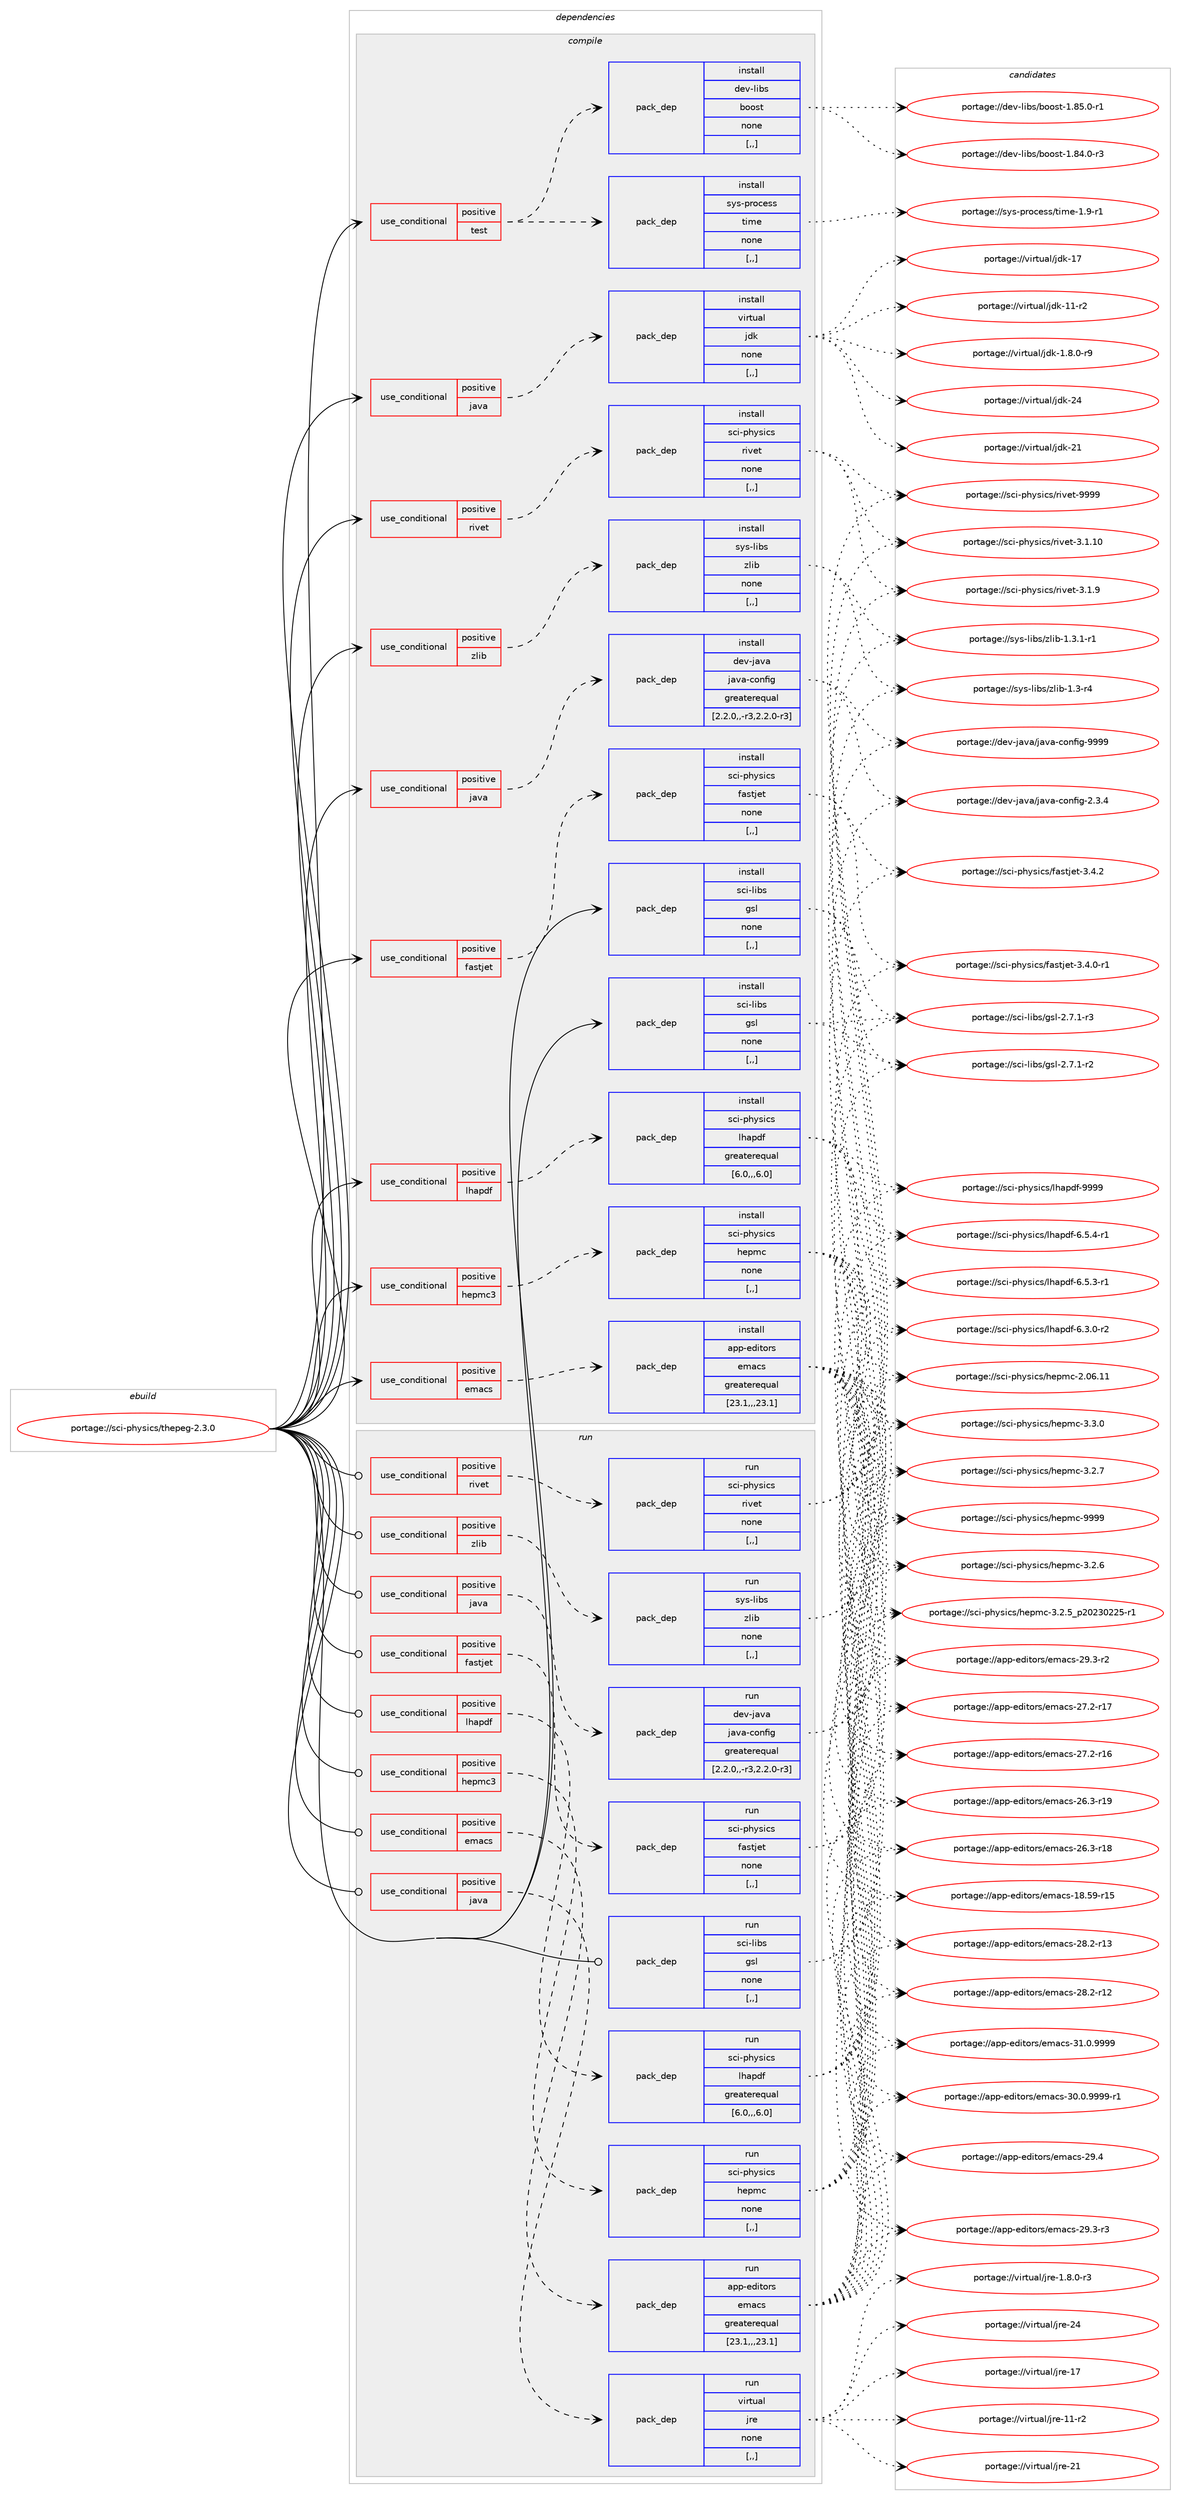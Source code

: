 digraph prolog {

# *************
# Graph options
# *************

newrank=true;
concentrate=true;
compound=true;
graph [rankdir=LR,fontname=Helvetica,fontsize=10,ranksep=1.5];#, ranksep=2.5, nodesep=0.2];
edge  [arrowhead=vee];
node  [fontname=Helvetica,fontsize=10];

# **********
# The ebuild
# **********

subgraph cluster_leftcol {
color=gray;
label=<<i>ebuild</i>>;
id [label="portage://sci-physics/thepeg-2.3.0", color=red, width=4, href="../sci-physics/thepeg-2.3.0.svg"];
}

# ****************
# The dependencies
# ****************

subgraph cluster_midcol {
color=gray;
label=<<i>dependencies</i>>;
subgraph cluster_compile {
fillcolor="#eeeeee";
style=filled;
label=<<i>compile</i>>;
subgraph cond109758 {
dependency412826 [label=<<TABLE BORDER="0" CELLBORDER="1" CELLSPACING="0" CELLPADDING="4"><TR><TD ROWSPAN="3" CELLPADDING="10">use_conditional</TD></TR><TR><TD>positive</TD></TR><TR><TD>emacs</TD></TR></TABLE>>, shape=none, color=red];
subgraph pack300156 {
dependency412827 [label=<<TABLE BORDER="0" CELLBORDER="1" CELLSPACING="0" CELLPADDING="4" WIDTH="220"><TR><TD ROWSPAN="6" CELLPADDING="30">pack_dep</TD></TR><TR><TD WIDTH="110">install</TD></TR><TR><TD>app-editors</TD></TR><TR><TD>emacs</TD></TR><TR><TD>greaterequal</TD></TR><TR><TD>[23.1,,,23.1]</TD></TR></TABLE>>, shape=none, color=blue];
}
dependency412826:e -> dependency412827:w [weight=20,style="dashed",arrowhead="vee"];
}
id:e -> dependency412826:w [weight=20,style="solid",arrowhead="vee"];
subgraph cond109759 {
dependency412828 [label=<<TABLE BORDER="0" CELLBORDER="1" CELLSPACING="0" CELLPADDING="4"><TR><TD ROWSPAN="3" CELLPADDING="10">use_conditional</TD></TR><TR><TD>positive</TD></TR><TR><TD>fastjet</TD></TR></TABLE>>, shape=none, color=red];
subgraph pack300157 {
dependency412829 [label=<<TABLE BORDER="0" CELLBORDER="1" CELLSPACING="0" CELLPADDING="4" WIDTH="220"><TR><TD ROWSPAN="6" CELLPADDING="30">pack_dep</TD></TR><TR><TD WIDTH="110">install</TD></TR><TR><TD>sci-physics</TD></TR><TR><TD>fastjet</TD></TR><TR><TD>none</TD></TR><TR><TD>[,,]</TD></TR></TABLE>>, shape=none, color=blue];
}
dependency412828:e -> dependency412829:w [weight=20,style="dashed",arrowhead="vee"];
}
id:e -> dependency412828:w [weight=20,style="solid",arrowhead="vee"];
subgraph cond109760 {
dependency412830 [label=<<TABLE BORDER="0" CELLBORDER="1" CELLSPACING="0" CELLPADDING="4"><TR><TD ROWSPAN="3" CELLPADDING="10">use_conditional</TD></TR><TR><TD>positive</TD></TR><TR><TD>hepmc3</TD></TR></TABLE>>, shape=none, color=red];
subgraph pack300158 {
dependency412831 [label=<<TABLE BORDER="0" CELLBORDER="1" CELLSPACING="0" CELLPADDING="4" WIDTH="220"><TR><TD ROWSPAN="6" CELLPADDING="30">pack_dep</TD></TR><TR><TD WIDTH="110">install</TD></TR><TR><TD>sci-physics</TD></TR><TR><TD>hepmc</TD></TR><TR><TD>none</TD></TR><TR><TD>[,,]</TD></TR></TABLE>>, shape=none, color=blue];
}
dependency412830:e -> dependency412831:w [weight=20,style="dashed",arrowhead="vee"];
}
id:e -> dependency412830:w [weight=20,style="solid",arrowhead="vee"];
subgraph cond109761 {
dependency412832 [label=<<TABLE BORDER="0" CELLBORDER="1" CELLSPACING="0" CELLPADDING="4"><TR><TD ROWSPAN="3" CELLPADDING="10">use_conditional</TD></TR><TR><TD>positive</TD></TR><TR><TD>java</TD></TR></TABLE>>, shape=none, color=red];
subgraph pack300159 {
dependency412833 [label=<<TABLE BORDER="0" CELLBORDER="1" CELLSPACING="0" CELLPADDING="4" WIDTH="220"><TR><TD ROWSPAN="6" CELLPADDING="30">pack_dep</TD></TR><TR><TD WIDTH="110">install</TD></TR><TR><TD>dev-java</TD></TR><TR><TD>java-config</TD></TR><TR><TD>greaterequal</TD></TR><TR><TD>[2.2.0,,-r3,2.2.0-r3]</TD></TR></TABLE>>, shape=none, color=blue];
}
dependency412832:e -> dependency412833:w [weight=20,style="dashed",arrowhead="vee"];
}
id:e -> dependency412832:w [weight=20,style="solid",arrowhead="vee"];
subgraph cond109762 {
dependency412834 [label=<<TABLE BORDER="0" CELLBORDER="1" CELLSPACING="0" CELLPADDING="4"><TR><TD ROWSPAN="3" CELLPADDING="10">use_conditional</TD></TR><TR><TD>positive</TD></TR><TR><TD>java</TD></TR></TABLE>>, shape=none, color=red];
subgraph pack300160 {
dependency412835 [label=<<TABLE BORDER="0" CELLBORDER="1" CELLSPACING="0" CELLPADDING="4" WIDTH="220"><TR><TD ROWSPAN="6" CELLPADDING="30">pack_dep</TD></TR><TR><TD WIDTH="110">install</TD></TR><TR><TD>virtual</TD></TR><TR><TD>jdk</TD></TR><TR><TD>none</TD></TR><TR><TD>[,,]</TD></TR></TABLE>>, shape=none, color=blue];
}
dependency412834:e -> dependency412835:w [weight=20,style="dashed",arrowhead="vee"];
}
id:e -> dependency412834:w [weight=20,style="solid",arrowhead="vee"];
subgraph cond109763 {
dependency412836 [label=<<TABLE BORDER="0" CELLBORDER="1" CELLSPACING="0" CELLPADDING="4"><TR><TD ROWSPAN="3" CELLPADDING="10">use_conditional</TD></TR><TR><TD>positive</TD></TR><TR><TD>lhapdf</TD></TR></TABLE>>, shape=none, color=red];
subgraph pack300161 {
dependency412837 [label=<<TABLE BORDER="0" CELLBORDER="1" CELLSPACING="0" CELLPADDING="4" WIDTH="220"><TR><TD ROWSPAN="6" CELLPADDING="30">pack_dep</TD></TR><TR><TD WIDTH="110">install</TD></TR><TR><TD>sci-physics</TD></TR><TR><TD>lhapdf</TD></TR><TR><TD>greaterequal</TD></TR><TR><TD>[6.0,,,6.0]</TD></TR></TABLE>>, shape=none, color=blue];
}
dependency412836:e -> dependency412837:w [weight=20,style="dashed",arrowhead="vee"];
}
id:e -> dependency412836:w [weight=20,style="solid",arrowhead="vee"];
subgraph cond109764 {
dependency412838 [label=<<TABLE BORDER="0" CELLBORDER="1" CELLSPACING="0" CELLPADDING="4"><TR><TD ROWSPAN="3" CELLPADDING="10">use_conditional</TD></TR><TR><TD>positive</TD></TR><TR><TD>rivet</TD></TR></TABLE>>, shape=none, color=red];
subgraph pack300162 {
dependency412839 [label=<<TABLE BORDER="0" CELLBORDER="1" CELLSPACING="0" CELLPADDING="4" WIDTH="220"><TR><TD ROWSPAN="6" CELLPADDING="30">pack_dep</TD></TR><TR><TD WIDTH="110">install</TD></TR><TR><TD>sci-physics</TD></TR><TR><TD>rivet</TD></TR><TR><TD>none</TD></TR><TR><TD>[,,]</TD></TR></TABLE>>, shape=none, color=blue];
}
dependency412838:e -> dependency412839:w [weight=20,style="dashed",arrowhead="vee"];
}
id:e -> dependency412838:w [weight=20,style="solid",arrowhead="vee"];
subgraph cond109765 {
dependency412840 [label=<<TABLE BORDER="0" CELLBORDER="1" CELLSPACING="0" CELLPADDING="4"><TR><TD ROWSPAN="3" CELLPADDING="10">use_conditional</TD></TR><TR><TD>positive</TD></TR><TR><TD>test</TD></TR></TABLE>>, shape=none, color=red];
subgraph pack300163 {
dependency412841 [label=<<TABLE BORDER="0" CELLBORDER="1" CELLSPACING="0" CELLPADDING="4" WIDTH="220"><TR><TD ROWSPAN="6" CELLPADDING="30">pack_dep</TD></TR><TR><TD WIDTH="110">install</TD></TR><TR><TD>sys-process</TD></TR><TR><TD>time</TD></TR><TR><TD>none</TD></TR><TR><TD>[,,]</TD></TR></TABLE>>, shape=none, color=blue];
}
dependency412840:e -> dependency412841:w [weight=20,style="dashed",arrowhead="vee"];
subgraph pack300164 {
dependency412842 [label=<<TABLE BORDER="0" CELLBORDER="1" CELLSPACING="0" CELLPADDING="4" WIDTH="220"><TR><TD ROWSPAN="6" CELLPADDING="30">pack_dep</TD></TR><TR><TD WIDTH="110">install</TD></TR><TR><TD>dev-libs</TD></TR><TR><TD>boost</TD></TR><TR><TD>none</TD></TR><TR><TD>[,,]</TD></TR></TABLE>>, shape=none, color=blue];
}
dependency412840:e -> dependency412842:w [weight=20,style="dashed",arrowhead="vee"];
}
id:e -> dependency412840:w [weight=20,style="solid",arrowhead="vee"];
subgraph cond109766 {
dependency412843 [label=<<TABLE BORDER="0" CELLBORDER="1" CELLSPACING="0" CELLPADDING="4"><TR><TD ROWSPAN="3" CELLPADDING="10">use_conditional</TD></TR><TR><TD>positive</TD></TR><TR><TD>zlib</TD></TR></TABLE>>, shape=none, color=red];
subgraph pack300165 {
dependency412844 [label=<<TABLE BORDER="0" CELLBORDER="1" CELLSPACING="0" CELLPADDING="4" WIDTH="220"><TR><TD ROWSPAN="6" CELLPADDING="30">pack_dep</TD></TR><TR><TD WIDTH="110">install</TD></TR><TR><TD>sys-libs</TD></TR><TR><TD>zlib</TD></TR><TR><TD>none</TD></TR><TR><TD>[,,]</TD></TR></TABLE>>, shape=none, color=blue];
}
dependency412843:e -> dependency412844:w [weight=20,style="dashed",arrowhead="vee"];
}
id:e -> dependency412843:w [weight=20,style="solid",arrowhead="vee"];
subgraph pack300166 {
dependency412845 [label=<<TABLE BORDER="0" CELLBORDER="1" CELLSPACING="0" CELLPADDING="4" WIDTH="220"><TR><TD ROWSPAN="6" CELLPADDING="30">pack_dep</TD></TR><TR><TD WIDTH="110">install</TD></TR><TR><TD>sci-libs</TD></TR><TR><TD>gsl</TD></TR><TR><TD>none</TD></TR><TR><TD>[,,]</TD></TR></TABLE>>, shape=none, color=blue];
}
id:e -> dependency412845:w [weight=20,style="solid",arrowhead="vee"];
subgraph pack300167 {
dependency412846 [label=<<TABLE BORDER="0" CELLBORDER="1" CELLSPACING="0" CELLPADDING="4" WIDTH="220"><TR><TD ROWSPAN="6" CELLPADDING="30">pack_dep</TD></TR><TR><TD WIDTH="110">install</TD></TR><TR><TD>sci-libs</TD></TR><TR><TD>gsl</TD></TR><TR><TD>none</TD></TR><TR><TD>[,,]</TD></TR></TABLE>>, shape=none, color=blue];
}
id:e -> dependency412846:w [weight=20,style="solid",arrowhead="vee"];
}
subgraph cluster_compileandrun {
fillcolor="#eeeeee";
style=filled;
label=<<i>compile and run</i>>;
}
subgraph cluster_run {
fillcolor="#eeeeee";
style=filled;
label=<<i>run</i>>;
subgraph cond109767 {
dependency412847 [label=<<TABLE BORDER="0" CELLBORDER="1" CELLSPACING="0" CELLPADDING="4"><TR><TD ROWSPAN="3" CELLPADDING="10">use_conditional</TD></TR><TR><TD>positive</TD></TR><TR><TD>emacs</TD></TR></TABLE>>, shape=none, color=red];
subgraph pack300168 {
dependency412848 [label=<<TABLE BORDER="0" CELLBORDER="1" CELLSPACING="0" CELLPADDING="4" WIDTH="220"><TR><TD ROWSPAN="6" CELLPADDING="30">pack_dep</TD></TR><TR><TD WIDTH="110">run</TD></TR><TR><TD>app-editors</TD></TR><TR><TD>emacs</TD></TR><TR><TD>greaterequal</TD></TR><TR><TD>[23.1,,,23.1]</TD></TR></TABLE>>, shape=none, color=blue];
}
dependency412847:e -> dependency412848:w [weight=20,style="dashed",arrowhead="vee"];
}
id:e -> dependency412847:w [weight=20,style="solid",arrowhead="odot"];
subgraph cond109768 {
dependency412849 [label=<<TABLE BORDER="0" CELLBORDER="1" CELLSPACING="0" CELLPADDING="4"><TR><TD ROWSPAN="3" CELLPADDING="10">use_conditional</TD></TR><TR><TD>positive</TD></TR><TR><TD>fastjet</TD></TR></TABLE>>, shape=none, color=red];
subgraph pack300169 {
dependency412850 [label=<<TABLE BORDER="0" CELLBORDER="1" CELLSPACING="0" CELLPADDING="4" WIDTH="220"><TR><TD ROWSPAN="6" CELLPADDING="30">pack_dep</TD></TR><TR><TD WIDTH="110">run</TD></TR><TR><TD>sci-physics</TD></TR><TR><TD>fastjet</TD></TR><TR><TD>none</TD></TR><TR><TD>[,,]</TD></TR></TABLE>>, shape=none, color=blue];
}
dependency412849:e -> dependency412850:w [weight=20,style="dashed",arrowhead="vee"];
}
id:e -> dependency412849:w [weight=20,style="solid",arrowhead="odot"];
subgraph cond109769 {
dependency412851 [label=<<TABLE BORDER="0" CELLBORDER="1" CELLSPACING="0" CELLPADDING="4"><TR><TD ROWSPAN="3" CELLPADDING="10">use_conditional</TD></TR><TR><TD>positive</TD></TR><TR><TD>hepmc3</TD></TR></TABLE>>, shape=none, color=red];
subgraph pack300170 {
dependency412852 [label=<<TABLE BORDER="0" CELLBORDER="1" CELLSPACING="0" CELLPADDING="4" WIDTH="220"><TR><TD ROWSPAN="6" CELLPADDING="30">pack_dep</TD></TR><TR><TD WIDTH="110">run</TD></TR><TR><TD>sci-physics</TD></TR><TR><TD>hepmc</TD></TR><TR><TD>none</TD></TR><TR><TD>[,,]</TD></TR></TABLE>>, shape=none, color=blue];
}
dependency412851:e -> dependency412852:w [weight=20,style="dashed",arrowhead="vee"];
}
id:e -> dependency412851:w [weight=20,style="solid",arrowhead="odot"];
subgraph cond109770 {
dependency412853 [label=<<TABLE BORDER="0" CELLBORDER="1" CELLSPACING="0" CELLPADDING="4"><TR><TD ROWSPAN="3" CELLPADDING="10">use_conditional</TD></TR><TR><TD>positive</TD></TR><TR><TD>java</TD></TR></TABLE>>, shape=none, color=red];
subgraph pack300171 {
dependency412854 [label=<<TABLE BORDER="0" CELLBORDER="1" CELLSPACING="0" CELLPADDING="4" WIDTH="220"><TR><TD ROWSPAN="6" CELLPADDING="30">pack_dep</TD></TR><TR><TD WIDTH="110">run</TD></TR><TR><TD>dev-java</TD></TR><TR><TD>java-config</TD></TR><TR><TD>greaterequal</TD></TR><TR><TD>[2.2.0,,-r3,2.2.0-r3]</TD></TR></TABLE>>, shape=none, color=blue];
}
dependency412853:e -> dependency412854:w [weight=20,style="dashed",arrowhead="vee"];
}
id:e -> dependency412853:w [weight=20,style="solid",arrowhead="odot"];
subgraph cond109771 {
dependency412855 [label=<<TABLE BORDER="0" CELLBORDER="1" CELLSPACING="0" CELLPADDING="4"><TR><TD ROWSPAN="3" CELLPADDING="10">use_conditional</TD></TR><TR><TD>positive</TD></TR><TR><TD>java</TD></TR></TABLE>>, shape=none, color=red];
subgraph pack300172 {
dependency412856 [label=<<TABLE BORDER="0" CELLBORDER="1" CELLSPACING="0" CELLPADDING="4" WIDTH="220"><TR><TD ROWSPAN="6" CELLPADDING="30">pack_dep</TD></TR><TR><TD WIDTH="110">run</TD></TR><TR><TD>virtual</TD></TR><TR><TD>jre</TD></TR><TR><TD>none</TD></TR><TR><TD>[,,]</TD></TR></TABLE>>, shape=none, color=blue];
}
dependency412855:e -> dependency412856:w [weight=20,style="dashed",arrowhead="vee"];
}
id:e -> dependency412855:w [weight=20,style="solid",arrowhead="odot"];
subgraph cond109772 {
dependency412857 [label=<<TABLE BORDER="0" CELLBORDER="1" CELLSPACING="0" CELLPADDING="4"><TR><TD ROWSPAN="3" CELLPADDING="10">use_conditional</TD></TR><TR><TD>positive</TD></TR><TR><TD>lhapdf</TD></TR></TABLE>>, shape=none, color=red];
subgraph pack300173 {
dependency412858 [label=<<TABLE BORDER="0" CELLBORDER="1" CELLSPACING="0" CELLPADDING="4" WIDTH="220"><TR><TD ROWSPAN="6" CELLPADDING="30">pack_dep</TD></TR><TR><TD WIDTH="110">run</TD></TR><TR><TD>sci-physics</TD></TR><TR><TD>lhapdf</TD></TR><TR><TD>greaterequal</TD></TR><TR><TD>[6.0,,,6.0]</TD></TR></TABLE>>, shape=none, color=blue];
}
dependency412857:e -> dependency412858:w [weight=20,style="dashed",arrowhead="vee"];
}
id:e -> dependency412857:w [weight=20,style="solid",arrowhead="odot"];
subgraph cond109773 {
dependency412859 [label=<<TABLE BORDER="0" CELLBORDER="1" CELLSPACING="0" CELLPADDING="4"><TR><TD ROWSPAN="3" CELLPADDING="10">use_conditional</TD></TR><TR><TD>positive</TD></TR><TR><TD>rivet</TD></TR></TABLE>>, shape=none, color=red];
subgraph pack300174 {
dependency412860 [label=<<TABLE BORDER="0" CELLBORDER="1" CELLSPACING="0" CELLPADDING="4" WIDTH="220"><TR><TD ROWSPAN="6" CELLPADDING="30">pack_dep</TD></TR><TR><TD WIDTH="110">run</TD></TR><TR><TD>sci-physics</TD></TR><TR><TD>rivet</TD></TR><TR><TD>none</TD></TR><TR><TD>[,,]</TD></TR></TABLE>>, shape=none, color=blue];
}
dependency412859:e -> dependency412860:w [weight=20,style="dashed",arrowhead="vee"];
}
id:e -> dependency412859:w [weight=20,style="solid",arrowhead="odot"];
subgraph cond109774 {
dependency412861 [label=<<TABLE BORDER="0" CELLBORDER="1" CELLSPACING="0" CELLPADDING="4"><TR><TD ROWSPAN="3" CELLPADDING="10">use_conditional</TD></TR><TR><TD>positive</TD></TR><TR><TD>zlib</TD></TR></TABLE>>, shape=none, color=red];
subgraph pack300175 {
dependency412862 [label=<<TABLE BORDER="0" CELLBORDER="1" CELLSPACING="0" CELLPADDING="4" WIDTH="220"><TR><TD ROWSPAN="6" CELLPADDING="30">pack_dep</TD></TR><TR><TD WIDTH="110">run</TD></TR><TR><TD>sys-libs</TD></TR><TR><TD>zlib</TD></TR><TR><TD>none</TD></TR><TR><TD>[,,]</TD></TR></TABLE>>, shape=none, color=blue];
}
dependency412861:e -> dependency412862:w [weight=20,style="dashed",arrowhead="vee"];
}
id:e -> dependency412861:w [weight=20,style="solid",arrowhead="odot"];
subgraph pack300176 {
dependency412863 [label=<<TABLE BORDER="0" CELLBORDER="1" CELLSPACING="0" CELLPADDING="4" WIDTH="220"><TR><TD ROWSPAN="6" CELLPADDING="30">pack_dep</TD></TR><TR><TD WIDTH="110">run</TD></TR><TR><TD>sci-libs</TD></TR><TR><TD>gsl</TD></TR><TR><TD>none</TD></TR><TR><TD>[,,]</TD></TR></TABLE>>, shape=none, color=blue];
}
id:e -> dependency412863:w [weight=20,style="solid",arrowhead="odot"];
}
}

# **************
# The candidates
# **************

subgraph cluster_choices {
rank=same;
color=gray;
label=<<i>candidates</i>>;

subgraph choice300156 {
color=black;
nodesep=1;
choice971121124510110010511611111411547101109979911545514946484657575757 [label="portage://app-editors/emacs-31.0.9999", color=red, width=4,href="../app-editors/emacs-31.0.9999.svg"];
choice9711211245101100105116111114115471011099799115455148464846575757574511449 [label="portage://app-editors/emacs-30.0.9999-r1", color=red, width=4,href="../app-editors/emacs-30.0.9999-r1.svg"];
choice97112112451011001051161111141154710110997991154550574652 [label="portage://app-editors/emacs-29.4", color=red, width=4,href="../app-editors/emacs-29.4.svg"];
choice971121124510110010511611111411547101109979911545505746514511451 [label="portage://app-editors/emacs-29.3-r3", color=red, width=4,href="../app-editors/emacs-29.3-r3.svg"];
choice971121124510110010511611111411547101109979911545505746514511450 [label="portage://app-editors/emacs-29.3-r2", color=red, width=4,href="../app-editors/emacs-29.3-r2.svg"];
choice97112112451011001051161111141154710110997991154550564650451144951 [label="portage://app-editors/emacs-28.2-r13", color=red, width=4,href="../app-editors/emacs-28.2-r13.svg"];
choice97112112451011001051161111141154710110997991154550564650451144950 [label="portage://app-editors/emacs-28.2-r12", color=red, width=4,href="../app-editors/emacs-28.2-r12.svg"];
choice97112112451011001051161111141154710110997991154550554650451144955 [label="portage://app-editors/emacs-27.2-r17", color=red, width=4,href="../app-editors/emacs-27.2-r17.svg"];
choice97112112451011001051161111141154710110997991154550554650451144954 [label="portage://app-editors/emacs-27.2-r16", color=red, width=4,href="../app-editors/emacs-27.2-r16.svg"];
choice97112112451011001051161111141154710110997991154550544651451144957 [label="portage://app-editors/emacs-26.3-r19", color=red, width=4,href="../app-editors/emacs-26.3-r19.svg"];
choice97112112451011001051161111141154710110997991154550544651451144956 [label="portage://app-editors/emacs-26.3-r18", color=red, width=4,href="../app-editors/emacs-26.3-r18.svg"];
choice9711211245101100105116111114115471011099799115454956465357451144953 [label="portage://app-editors/emacs-18.59-r15", color=red, width=4,href="../app-editors/emacs-18.59-r15.svg"];
dependency412827:e -> choice971121124510110010511611111411547101109979911545514946484657575757:w [style=dotted,weight="100"];
dependency412827:e -> choice9711211245101100105116111114115471011099799115455148464846575757574511449:w [style=dotted,weight="100"];
dependency412827:e -> choice97112112451011001051161111141154710110997991154550574652:w [style=dotted,weight="100"];
dependency412827:e -> choice971121124510110010511611111411547101109979911545505746514511451:w [style=dotted,weight="100"];
dependency412827:e -> choice971121124510110010511611111411547101109979911545505746514511450:w [style=dotted,weight="100"];
dependency412827:e -> choice97112112451011001051161111141154710110997991154550564650451144951:w [style=dotted,weight="100"];
dependency412827:e -> choice97112112451011001051161111141154710110997991154550564650451144950:w [style=dotted,weight="100"];
dependency412827:e -> choice97112112451011001051161111141154710110997991154550554650451144955:w [style=dotted,weight="100"];
dependency412827:e -> choice97112112451011001051161111141154710110997991154550554650451144954:w [style=dotted,weight="100"];
dependency412827:e -> choice97112112451011001051161111141154710110997991154550544651451144957:w [style=dotted,weight="100"];
dependency412827:e -> choice97112112451011001051161111141154710110997991154550544651451144956:w [style=dotted,weight="100"];
dependency412827:e -> choice9711211245101100105116111114115471011099799115454956465357451144953:w [style=dotted,weight="100"];
}
subgraph choice300157 {
color=black;
nodesep=1;
choice1159910545112104121115105991154710297115116106101116455146524650 [label="portage://sci-physics/fastjet-3.4.2", color=red, width=4,href="../sci-physics/fastjet-3.4.2.svg"];
choice11599105451121041211151059911547102971151161061011164551465246484511449 [label="portage://sci-physics/fastjet-3.4.0-r1", color=red, width=4,href="../sci-physics/fastjet-3.4.0-r1.svg"];
dependency412829:e -> choice1159910545112104121115105991154710297115116106101116455146524650:w [style=dotted,weight="100"];
dependency412829:e -> choice11599105451121041211151059911547102971151161061011164551465246484511449:w [style=dotted,weight="100"];
}
subgraph choice300158 {
color=black;
nodesep=1;
choice11599105451121041211151059911547104101112109994557575757 [label="portage://sci-physics/hepmc-9999", color=red, width=4,href="../sci-physics/hepmc-9999.svg"];
choice1159910545112104121115105991154710410111210999455146514648 [label="portage://sci-physics/hepmc-3.3.0", color=red, width=4,href="../sci-physics/hepmc-3.3.0.svg"];
choice1159910545112104121115105991154710410111210999455146504655 [label="portage://sci-physics/hepmc-3.2.7", color=red, width=4,href="../sci-physics/hepmc-3.2.7.svg"];
choice1159910545112104121115105991154710410111210999455146504654 [label="portage://sci-physics/hepmc-3.2.6", color=red, width=4,href="../sci-physics/hepmc-3.2.6.svg"];
choice11599105451121041211151059911547104101112109994551465046539511250485051485050534511449 [label="portage://sci-physics/hepmc-3.2.5_p20230225-r1", color=red, width=4,href="../sci-physics/hepmc-3.2.5_p20230225-r1.svg"];
choice11599105451121041211151059911547104101112109994550464854464949 [label="portage://sci-physics/hepmc-2.06.11", color=red, width=4,href="../sci-physics/hepmc-2.06.11.svg"];
dependency412831:e -> choice11599105451121041211151059911547104101112109994557575757:w [style=dotted,weight="100"];
dependency412831:e -> choice1159910545112104121115105991154710410111210999455146514648:w [style=dotted,weight="100"];
dependency412831:e -> choice1159910545112104121115105991154710410111210999455146504655:w [style=dotted,weight="100"];
dependency412831:e -> choice1159910545112104121115105991154710410111210999455146504654:w [style=dotted,weight="100"];
dependency412831:e -> choice11599105451121041211151059911547104101112109994551465046539511250485051485050534511449:w [style=dotted,weight="100"];
dependency412831:e -> choice11599105451121041211151059911547104101112109994550464854464949:w [style=dotted,weight="100"];
}
subgraph choice300159 {
color=black;
nodesep=1;
choice10010111845106971189747106971189745991111101021051034557575757 [label="portage://dev-java/java-config-9999", color=red, width=4,href="../dev-java/java-config-9999.svg"];
choice1001011184510697118974710697118974599111110102105103455046514652 [label="portage://dev-java/java-config-2.3.4", color=red, width=4,href="../dev-java/java-config-2.3.4.svg"];
dependency412833:e -> choice10010111845106971189747106971189745991111101021051034557575757:w [style=dotted,weight="100"];
dependency412833:e -> choice1001011184510697118974710697118974599111110102105103455046514652:w [style=dotted,weight="100"];
}
subgraph choice300160 {
color=black;
nodesep=1;
choice1181051141161179710847106100107455052 [label="portage://virtual/jdk-24", color=red, width=4,href="../virtual/jdk-24.svg"];
choice1181051141161179710847106100107455049 [label="portage://virtual/jdk-21", color=red, width=4,href="../virtual/jdk-21.svg"];
choice1181051141161179710847106100107454955 [label="portage://virtual/jdk-17", color=red, width=4,href="../virtual/jdk-17.svg"];
choice11810511411611797108471061001074549494511450 [label="portage://virtual/jdk-11-r2", color=red, width=4,href="../virtual/jdk-11-r2.svg"];
choice11810511411611797108471061001074549465646484511457 [label="portage://virtual/jdk-1.8.0-r9", color=red, width=4,href="../virtual/jdk-1.8.0-r9.svg"];
dependency412835:e -> choice1181051141161179710847106100107455052:w [style=dotted,weight="100"];
dependency412835:e -> choice1181051141161179710847106100107455049:w [style=dotted,weight="100"];
dependency412835:e -> choice1181051141161179710847106100107454955:w [style=dotted,weight="100"];
dependency412835:e -> choice11810511411611797108471061001074549494511450:w [style=dotted,weight="100"];
dependency412835:e -> choice11810511411611797108471061001074549465646484511457:w [style=dotted,weight="100"];
}
subgraph choice300161 {
color=black;
nodesep=1;
choice11599105451121041211151059911547108104971121001024557575757 [label="portage://sci-physics/lhapdf-9999", color=red, width=4,href="../sci-physics/lhapdf-9999.svg"];
choice11599105451121041211151059911547108104971121001024554465346524511449 [label="portage://sci-physics/lhapdf-6.5.4-r1", color=red, width=4,href="../sci-physics/lhapdf-6.5.4-r1.svg"];
choice11599105451121041211151059911547108104971121001024554465346514511449 [label="portage://sci-physics/lhapdf-6.5.3-r1", color=red, width=4,href="../sci-physics/lhapdf-6.5.3-r1.svg"];
choice11599105451121041211151059911547108104971121001024554465146484511450 [label="portage://sci-physics/lhapdf-6.3.0-r2", color=red, width=4,href="../sci-physics/lhapdf-6.3.0-r2.svg"];
dependency412837:e -> choice11599105451121041211151059911547108104971121001024557575757:w [style=dotted,weight="100"];
dependency412837:e -> choice11599105451121041211151059911547108104971121001024554465346524511449:w [style=dotted,weight="100"];
dependency412837:e -> choice11599105451121041211151059911547108104971121001024554465346514511449:w [style=dotted,weight="100"];
dependency412837:e -> choice11599105451121041211151059911547108104971121001024554465146484511450:w [style=dotted,weight="100"];
}
subgraph choice300162 {
color=black;
nodesep=1;
choice115991054511210412111510599115471141051181011164557575757 [label="portage://sci-physics/rivet-9999", color=red, width=4,href="../sci-physics/rivet-9999.svg"];
choice1159910545112104121115105991154711410511810111645514649464948 [label="portage://sci-physics/rivet-3.1.10", color=red, width=4,href="../sci-physics/rivet-3.1.10.svg"];
choice11599105451121041211151059911547114105118101116455146494657 [label="portage://sci-physics/rivet-3.1.9", color=red, width=4,href="../sci-physics/rivet-3.1.9.svg"];
dependency412839:e -> choice115991054511210412111510599115471141051181011164557575757:w [style=dotted,weight="100"];
dependency412839:e -> choice1159910545112104121115105991154711410511810111645514649464948:w [style=dotted,weight="100"];
dependency412839:e -> choice11599105451121041211151059911547114105118101116455146494657:w [style=dotted,weight="100"];
}
subgraph choice300163 {
color=black;
nodesep=1;
choice115121115451121141119910111511547116105109101454946574511449 [label="portage://sys-process/time-1.9-r1", color=red, width=4,href="../sys-process/time-1.9-r1.svg"];
dependency412841:e -> choice115121115451121141119910111511547116105109101454946574511449:w [style=dotted,weight="100"];
}
subgraph choice300164 {
color=black;
nodesep=1;
choice10010111845108105981154798111111115116454946565346484511449 [label="portage://dev-libs/boost-1.85.0-r1", color=red, width=4,href="../dev-libs/boost-1.85.0-r1.svg"];
choice10010111845108105981154798111111115116454946565246484511451 [label="portage://dev-libs/boost-1.84.0-r3", color=red, width=4,href="../dev-libs/boost-1.84.0-r3.svg"];
dependency412842:e -> choice10010111845108105981154798111111115116454946565346484511449:w [style=dotted,weight="100"];
dependency412842:e -> choice10010111845108105981154798111111115116454946565246484511451:w [style=dotted,weight="100"];
}
subgraph choice300165 {
color=black;
nodesep=1;
choice115121115451081059811547122108105984549465146494511449 [label="portage://sys-libs/zlib-1.3.1-r1", color=red, width=4,href="../sys-libs/zlib-1.3.1-r1.svg"];
choice11512111545108105981154712210810598454946514511452 [label="portage://sys-libs/zlib-1.3-r4", color=red, width=4,href="../sys-libs/zlib-1.3-r4.svg"];
dependency412844:e -> choice115121115451081059811547122108105984549465146494511449:w [style=dotted,weight="100"];
dependency412844:e -> choice11512111545108105981154712210810598454946514511452:w [style=dotted,weight="100"];
}
subgraph choice300166 {
color=black;
nodesep=1;
choice115991054510810598115471031151084550465546494511451 [label="portage://sci-libs/gsl-2.7.1-r3", color=red, width=4,href="../sci-libs/gsl-2.7.1-r3.svg"];
choice115991054510810598115471031151084550465546494511450 [label="portage://sci-libs/gsl-2.7.1-r2", color=red, width=4,href="../sci-libs/gsl-2.7.1-r2.svg"];
dependency412845:e -> choice115991054510810598115471031151084550465546494511451:w [style=dotted,weight="100"];
dependency412845:e -> choice115991054510810598115471031151084550465546494511450:w [style=dotted,weight="100"];
}
subgraph choice300167 {
color=black;
nodesep=1;
choice115991054510810598115471031151084550465546494511451 [label="portage://sci-libs/gsl-2.7.1-r3", color=red, width=4,href="../sci-libs/gsl-2.7.1-r3.svg"];
choice115991054510810598115471031151084550465546494511450 [label="portage://sci-libs/gsl-2.7.1-r2", color=red, width=4,href="../sci-libs/gsl-2.7.1-r2.svg"];
dependency412846:e -> choice115991054510810598115471031151084550465546494511451:w [style=dotted,weight="100"];
dependency412846:e -> choice115991054510810598115471031151084550465546494511450:w [style=dotted,weight="100"];
}
subgraph choice300168 {
color=black;
nodesep=1;
choice971121124510110010511611111411547101109979911545514946484657575757 [label="portage://app-editors/emacs-31.0.9999", color=red, width=4,href="../app-editors/emacs-31.0.9999.svg"];
choice9711211245101100105116111114115471011099799115455148464846575757574511449 [label="portage://app-editors/emacs-30.0.9999-r1", color=red, width=4,href="../app-editors/emacs-30.0.9999-r1.svg"];
choice97112112451011001051161111141154710110997991154550574652 [label="portage://app-editors/emacs-29.4", color=red, width=4,href="../app-editors/emacs-29.4.svg"];
choice971121124510110010511611111411547101109979911545505746514511451 [label="portage://app-editors/emacs-29.3-r3", color=red, width=4,href="../app-editors/emacs-29.3-r3.svg"];
choice971121124510110010511611111411547101109979911545505746514511450 [label="portage://app-editors/emacs-29.3-r2", color=red, width=4,href="../app-editors/emacs-29.3-r2.svg"];
choice97112112451011001051161111141154710110997991154550564650451144951 [label="portage://app-editors/emacs-28.2-r13", color=red, width=4,href="../app-editors/emacs-28.2-r13.svg"];
choice97112112451011001051161111141154710110997991154550564650451144950 [label="portage://app-editors/emacs-28.2-r12", color=red, width=4,href="../app-editors/emacs-28.2-r12.svg"];
choice97112112451011001051161111141154710110997991154550554650451144955 [label="portage://app-editors/emacs-27.2-r17", color=red, width=4,href="../app-editors/emacs-27.2-r17.svg"];
choice97112112451011001051161111141154710110997991154550554650451144954 [label="portage://app-editors/emacs-27.2-r16", color=red, width=4,href="../app-editors/emacs-27.2-r16.svg"];
choice97112112451011001051161111141154710110997991154550544651451144957 [label="portage://app-editors/emacs-26.3-r19", color=red, width=4,href="../app-editors/emacs-26.3-r19.svg"];
choice97112112451011001051161111141154710110997991154550544651451144956 [label="portage://app-editors/emacs-26.3-r18", color=red, width=4,href="../app-editors/emacs-26.3-r18.svg"];
choice9711211245101100105116111114115471011099799115454956465357451144953 [label="portage://app-editors/emacs-18.59-r15", color=red, width=4,href="../app-editors/emacs-18.59-r15.svg"];
dependency412848:e -> choice971121124510110010511611111411547101109979911545514946484657575757:w [style=dotted,weight="100"];
dependency412848:e -> choice9711211245101100105116111114115471011099799115455148464846575757574511449:w [style=dotted,weight="100"];
dependency412848:e -> choice97112112451011001051161111141154710110997991154550574652:w [style=dotted,weight="100"];
dependency412848:e -> choice971121124510110010511611111411547101109979911545505746514511451:w [style=dotted,weight="100"];
dependency412848:e -> choice971121124510110010511611111411547101109979911545505746514511450:w [style=dotted,weight="100"];
dependency412848:e -> choice97112112451011001051161111141154710110997991154550564650451144951:w [style=dotted,weight="100"];
dependency412848:e -> choice97112112451011001051161111141154710110997991154550564650451144950:w [style=dotted,weight="100"];
dependency412848:e -> choice97112112451011001051161111141154710110997991154550554650451144955:w [style=dotted,weight="100"];
dependency412848:e -> choice97112112451011001051161111141154710110997991154550554650451144954:w [style=dotted,weight="100"];
dependency412848:e -> choice97112112451011001051161111141154710110997991154550544651451144957:w [style=dotted,weight="100"];
dependency412848:e -> choice97112112451011001051161111141154710110997991154550544651451144956:w [style=dotted,weight="100"];
dependency412848:e -> choice9711211245101100105116111114115471011099799115454956465357451144953:w [style=dotted,weight="100"];
}
subgraph choice300169 {
color=black;
nodesep=1;
choice1159910545112104121115105991154710297115116106101116455146524650 [label="portage://sci-physics/fastjet-3.4.2", color=red, width=4,href="../sci-physics/fastjet-3.4.2.svg"];
choice11599105451121041211151059911547102971151161061011164551465246484511449 [label="portage://sci-physics/fastjet-3.4.0-r1", color=red, width=4,href="../sci-physics/fastjet-3.4.0-r1.svg"];
dependency412850:e -> choice1159910545112104121115105991154710297115116106101116455146524650:w [style=dotted,weight="100"];
dependency412850:e -> choice11599105451121041211151059911547102971151161061011164551465246484511449:w [style=dotted,weight="100"];
}
subgraph choice300170 {
color=black;
nodesep=1;
choice11599105451121041211151059911547104101112109994557575757 [label="portage://sci-physics/hepmc-9999", color=red, width=4,href="../sci-physics/hepmc-9999.svg"];
choice1159910545112104121115105991154710410111210999455146514648 [label="portage://sci-physics/hepmc-3.3.0", color=red, width=4,href="../sci-physics/hepmc-3.3.0.svg"];
choice1159910545112104121115105991154710410111210999455146504655 [label="portage://sci-physics/hepmc-3.2.7", color=red, width=4,href="../sci-physics/hepmc-3.2.7.svg"];
choice1159910545112104121115105991154710410111210999455146504654 [label="portage://sci-physics/hepmc-3.2.6", color=red, width=4,href="../sci-physics/hepmc-3.2.6.svg"];
choice11599105451121041211151059911547104101112109994551465046539511250485051485050534511449 [label="portage://sci-physics/hepmc-3.2.5_p20230225-r1", color=red, width=4,href="../sci-physics/hepmc-3.2.5_p20230225-r1.svg"];
choice11599105451121041211151059911547104101112109994550464854464949 [label="portage://sci-physics/hepmc-2.06.11", color=red, width=4,href="../sci-physics/hepmc-2.06.11.svg"];
dependency412852:e -> choice11599105451121041211151059911547104101112109994557575757:w [style=dotted,weight="100"];
dependency412852:e -> choice1159910545112104121115105991154710410111210999455146514648:w [style=dotted,weight="100"];
dependency412852:e -> choice1159910545112104121115105991154710410111210999455146504655:w [style=dotted,weight="100"];
dependency412852:e -> choice1159910545112104121115105991154710410111210999455146504654:w [style=dotted,weight="100"];
dependency412852:e -> choice11599105451121041211151059911547104101112109994551465046539511250485051485050534511449:w [style=dotted,weight="100"];
dependency412852:e -> choice11599105451121041211151059911547104101112109994550464854464949:w [style=dotted,weight="100"];
}
subgraph choice300171 {
color=black;
nodesep=1;
choice10010111845106971189747106971189745991111101021051034557575757 [label="portage://dev-java/java-config-9999", color=red, width=4,href="../dev-java/java-config-9999.svg"];
choice1001011184510697118974710697118974599111110102105103455046514652 [label="portage://dev-java/java-config-2.3.4", color=red, width=4,href="../dev-java/java-config-2.3.4.svg"];
dependency412854:e -> choice10010111845106971189747106971189745991111101021051034557575757:w [style=dotted,weight="100"];
dependency412854:e -> choice1001011184510697118974710697118974599111110102105103455046514652:w [style=dotted,weight="100"];
}
subgraph choice300172 {
color=black;
nodesep=1;
choice1181051141161179710847106114101455052 [label="portage://virtual/jre-24", color=red, width=4,href="../virtual/jre-24.svg"];
choice1181051141161179710847106114101455049 [label="portage://virtual/jre-21", color=red, width=4,href="../virtual/jre-21.svg"];
choice1181051141161179710847106114101454955 [label="portage://virtual/jre-17", color=red, width=4,href="../virtual/jre-17.svg"];
choice11810511411611797108471061141014549494511450 [label="portage://virtual/jre-11-r2", color=red, width=4,href="../virtual/jre-11-r2.svg"];
choice11810511411611797108471061141014549465646484511451 [label="portage://virtual/jre-1.8.0-r3", color=red, width=4,href="../virtual/jre-1.8.0-r3.svg"];
dependency412856:e -> choice1181051141161179710847106114101455052:w [style=dotted,weight="100"];
dependency412856:e -> choice1181051141161179710847106114101455049:w [style=dotted,weight="100"];
dependency412856:e -> choice1181051141161179710847106114101454955:w [style=dotted,weight="100"];
dependency412856:e -> choice11810511411611797108471061141014549494511450:w [style=dotted,weight="100"];
dependency412856:e -> choice11810511411611797108471061141014549465646484511451:w [style=dotted,weight="100"];
}
subgraph choice300173 {
color=black;
nodesep=1;
choice11599105451121041211151059911547108104971121001024557575757 [label="portage://sci-physics/lhapdf-9999", color=red, width=4,href="../sci-physics/lhapdf-9999.svg"];
choice11599105451121041211151059911547108104971121001024554465346524511449 [label="portage://sci-physics/lhapdf-6.5.4-r1", color=red, width=4,href="../sci-physics/lhapdf-6.5.4-r1.svg"];
choice11599105451121041211151059911547108104971121001024554465346514511449 [label="portage://sci-physics/lhapdf-6.5.3-r1", color=red, width=4,href="../sci-physics/lhapdf-6.5.3-r1.svg"];
choice11599105451121041211151059911547108104971121001024554465146484511450 [label="portage://sci-physics/lhapdf-6.3.0-r2", color=red, width=4,href="../sci-physics/lhapdf-6.3.0-r2.svg"];
dependency412858:e -> choice11599105451121041211151059911547108104971121001024557575757:w [style=dotted,weight="100"];
dependency412858:e -> choice11599105451121041211151059911547108104971121001024554465346524511449:w [style=dotted,weight="100"];
dependency412858:e -> choice11599105451121041211151059911547108104971121001024554465346514511449:w [style=dotted,weight="100"];
dependency412858:e -> choice11599105451121041211151059911547108104971121001024554465146484511450:w [style=dotted,weight="100"];
}
subgraph choice300174 {
color=black;
nodesep=1;
choice115991054511210412111510599115471141051181011164557575757 [label="portage://sci-physics/rivet-9999", color=red, width=4,href="../sci-physics/rivet-9999.svg"];
choice1159910545112104121115105991154711410511810111645514649464948 [label="portage://sci-physics/rivet-3.1.10", color=red, width=4,href="../sci-physics/rivet-3.1.10.svg"];
choice11599105451121041211151059911547114105118101116455146494657 [label="portage://sci-physics/rivet-3.1.9", color=red, width=4,href="../sci-physics/rivet-3.1.9.svg"];
dependency412860:e -> choice115991054511210412111510599115471141051181011164557575757:w [style=dotted,weight="100"];
dependency412860:e -> choice1159910545112104121115105991154711410511810111645514649464948:w [style=dotted,weight="100"];
dependency412860:e -> choice11599105451121041211151059911547114105118101116455146494657:w [style=dotted,weight="100"];
}
subgraph choice300175 {
color=black;
nodesep=1;
choice115121115451081059811547122108105984549465146494511449 [label="portage://sys-libs/zlib-1.3.1-r1", color=red, width=4,href="../sys-libs/zlib-1.3.1-r1.svg"];
choice11512111545108105981154712210810598454946514511452 [label="portage://sys-libs/zlib-1.3-r4", color=red, width=4,href="../sys-libs/zlib-1.3-r4.svg"];
dependency412862:e -> choice115121115451081059811547122108105984549465146494511449:w [style=dotted,weight="100"];
dependency412862:e -> choice11512111545108105981154712210810598454946514511452:w [style=dotted,weight="100"];
}
subgraph choice300176 {
color=black;
nodesep=1;
choice115991054510810598115471031151084550465546494511451 [label="portage://sci-libs/gsl-2.7.1-r3", color=red, width=4,href="../sci-libs/gsl-2.7.1-r3.svg"];
choice115991054510810598115471031151084550465546494511450 [label="portage://sci-libs/gsl-2.7.1-r2", color=red, width=4,href="../sci-libs/gsl-2.7.1-r2.svg"];
dependency412863:e -> choice115991054510810598115471031151084550465546494511451:w [style=dotted,weight="100"];
dependency412863:e -> choice115991054510810598115471031151084550465546494511450:w [style=dotted,weight="100"];
}
}

}
